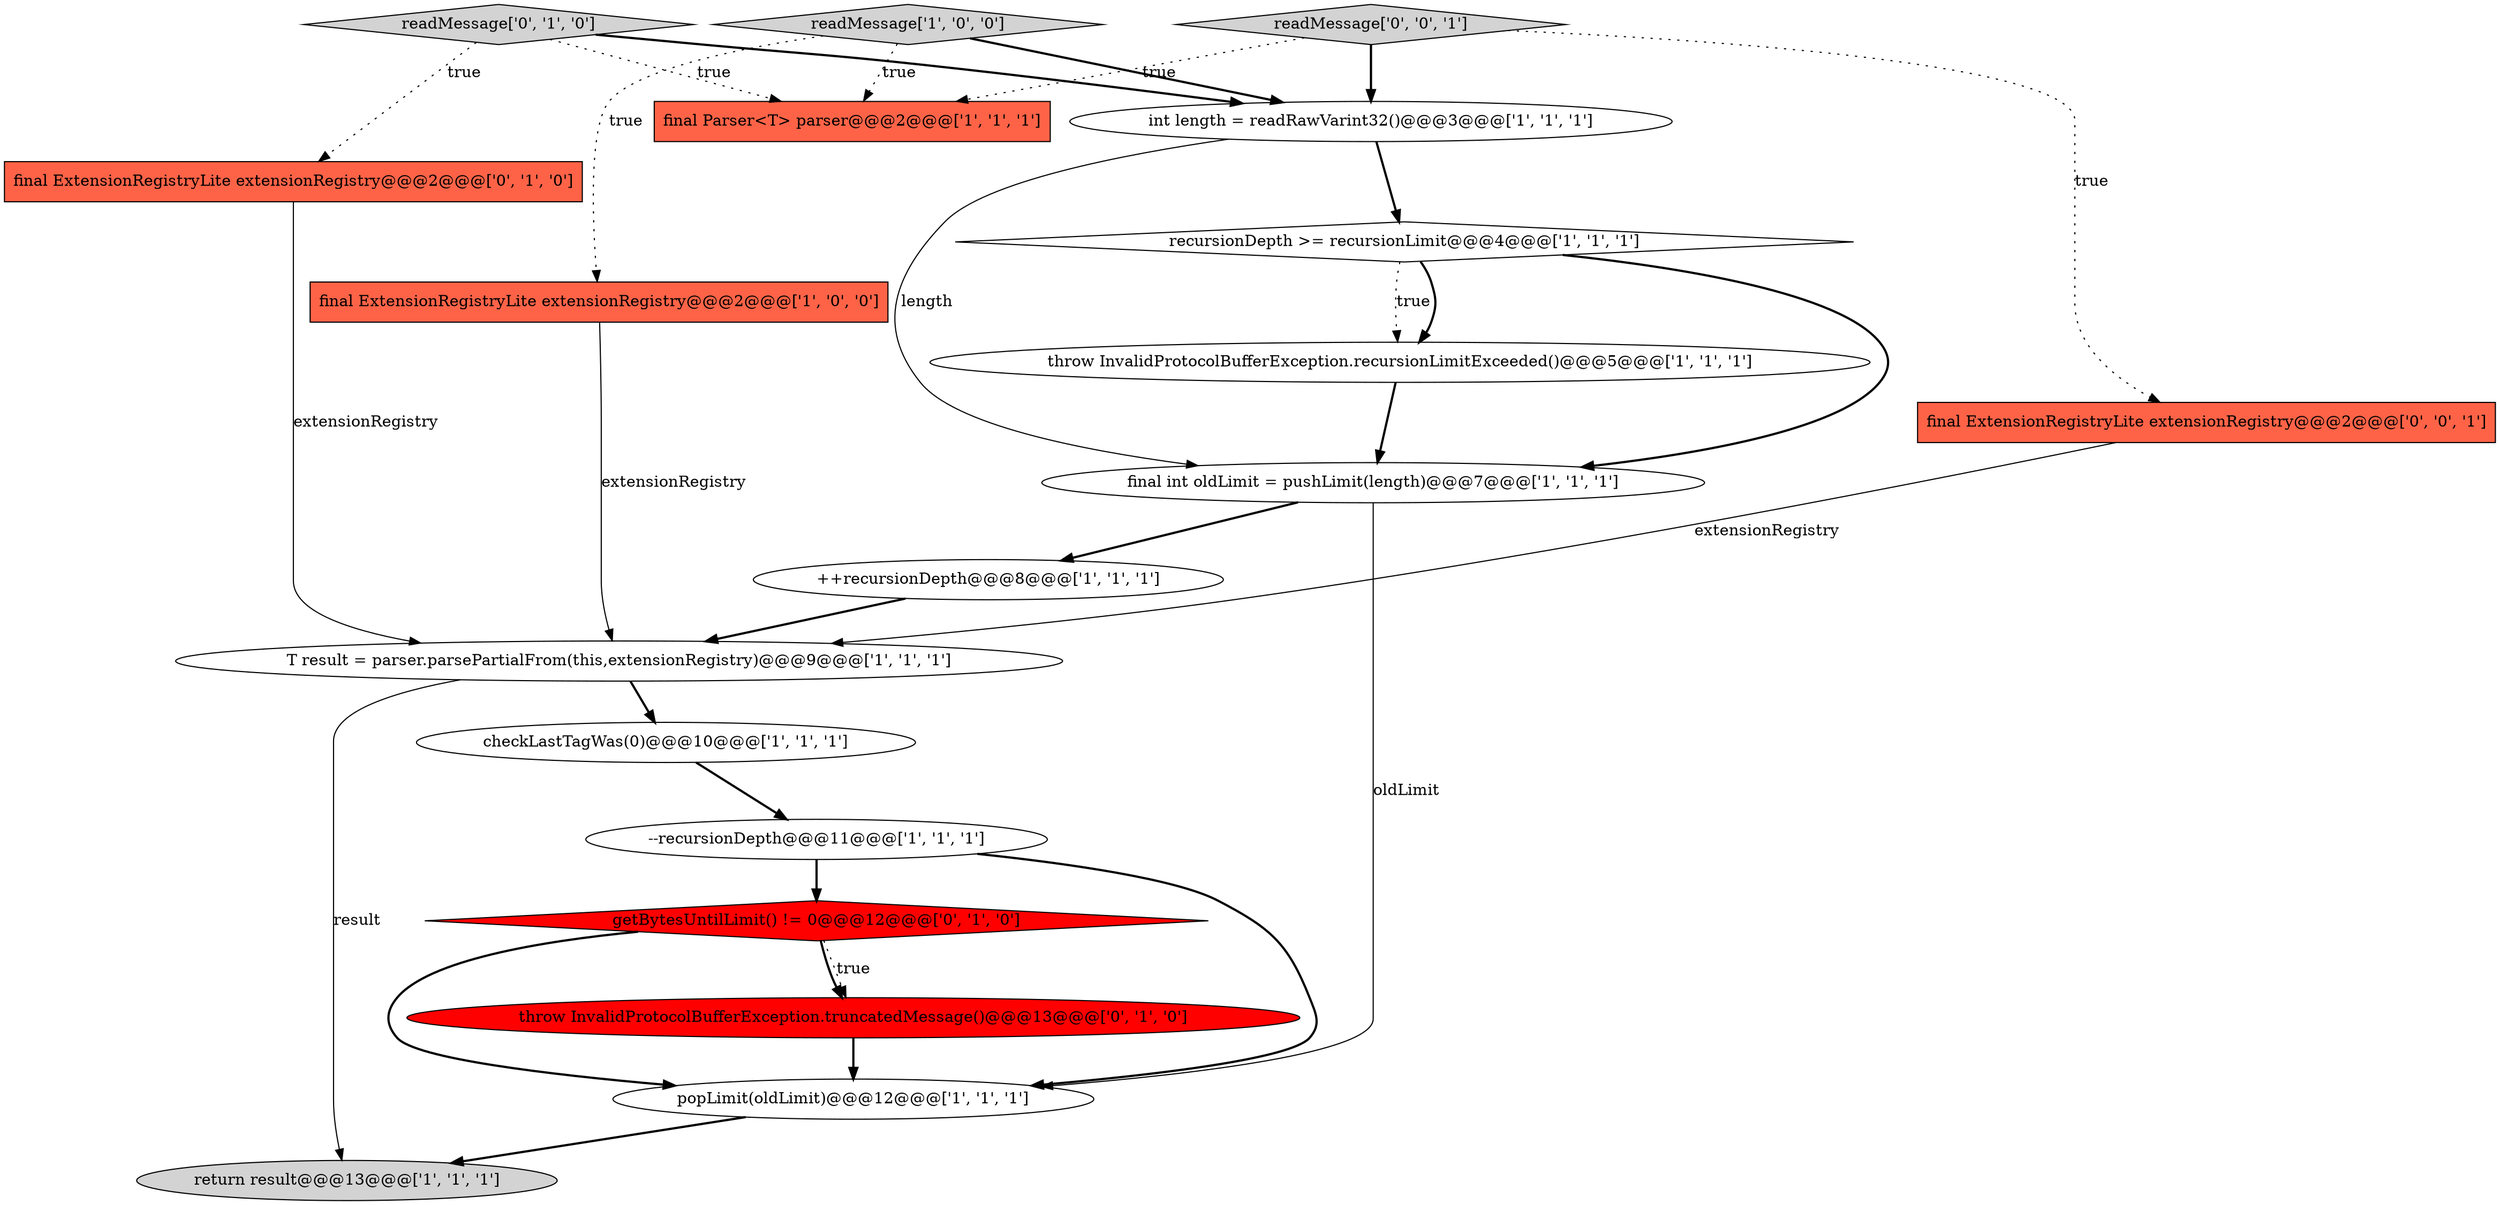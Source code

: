 digraph {
9 [style = filled, label = "final int oldLimit = pushLimit(length)@@@7@@@['1', '1', '1']", fillcolor = white, shape = ellipse image = "AAA0AAABBB1BBB"];
7 [style = filled, label = "int length = readRawVarint32()@@@3@@@['1', '1', '1']", fillcolor = white, shape = ellipse image = "AAA0AAABBB1BBB"];
3 [style = filled, label = "T result = parser.parsePartialFrom(this,extensionRegistry)@@@9@@@['1', '1', '1']", fillcolor = white, shape = ellipse image = "AAA0AAABBB1BBB"];
0 [style = filled, label = "popLimit(oldLimit)@@@12@@@['1', '1', '1']", fillcolor = white, shape = ellipse image = "AAA0AAABBB1BBB"];
12 [style = filled, label = "++recursionDepth@@@8@@@['1', '1', '1']", fillcolor = white, shape = ellipse image = "AAA0AAABBB1BBB"];
14 [style = filled, label = "final ExtensionRegistryLite extensionRegistry@@@2@@@['0', '1', '0']", fillcolor = tomato, shape = box image = "AAA0AAABBB2BBB"];
1 [style = filled, label = "final ExtensionRegistryLite extensionRegistry@@@2@@@['1', '0', '0']", fillcolor = tomato, shape = box image = "AAA0AAABBB1BBB"];
5 [style = filled, label = "recursionDepth >= recursionLimit@@@4@@@['1', '1', '1']", fillcolor = white, shape = diamond image = "AAA0AAABBB1BBB"];
11 [style = filled, label = "return result@@@13@@@['1', '1', '1']", fillcolor = lightgray, shape = ellipse image = "AAA0AAABBB1BBB"];
15 [style = filled, label = "getBytesUntilLimit() != 0@@@12@@@['0', '1', '0']", fillcolor = red, shape = diamond image = "AAA1AAABBB2BBB"];
18 [style = filled, label = "readMessage['0', '0', '1']", fillcolor = lightgray, shape = diamond image = "AAA0AAABBB3BBB"];
2 [style = filled, label = "checkLastTagWas(0)@@@10@@@['1', '1', '1']", fillcolor = white, shape = ellipse image = "AAA0AAABBB1BBB"];
4 [style = filled, label = "throw InvalidProtocolBufferException.recursionLimitExceeded()@@@5@@@['1', '1', '1']", fillcolor = white, shape = ellipse image = "AAA0AAABBB1BBB"];
6 [style = filled, label = "final Parser<T> parser@@@2@@@['1', '1', '1']", fillcolor = tomato, shape = box image = "AAA0AAABBB1BBB"];
10 [style = filled, label = "--recursionDepth@@@11@@@['1', '1', '1']", fillcolor = white, shape = ellipse image = "AAA0AAABBB1BBB"];
13 [style = filled, label = "readMessage['0', '1', '0']", fillcolor = lightgray, shape = diamond image = "AAA0AAABBB2BBB"];
8 [style = filled, label = "readMessage['1', '0', '0']", fillcolor = lightgray, shape = diamond image = "AAA0AAABBB1BBB"];
16 [style = filled, label = "throw InvalidProtocolBufferException.truncatedMessage()@@@13@@@['0', '1', '0']", fillcolor = red, shape = ellipse image = "AAA1AAABBB2BBB"];
17 [style = filled, label = "final ExtensionRegistryLite extensionRegistry@@@2@@@['0', '0', '1']", fillcolor = tomato, shape = box image = "AAA0AAABBB3BBB"];
13->6 [style = dotted, label="true"];
4->9 [style = bold, label=""];
16->0 [style = bold, label=""];
3->11 [style = solid, label="result"];
10->15 [style = bold, label=""];
7->9 [style = solid, label="length"];
5->9 [style = bold, label=""];
17->3 [style = solid, label="extensionRegistry"];
14->3 [style = solid, label="extensionRegistry"];
0->11 [style = bold, label=""];
15->16 [style = dotted, label="true"];
2->10 [style = bold, label=""];
15->16 [style = bold, label=""];
5->4 [style = dotted, label="true"];
8->7 [style = bold, label=""];
18->6 [style = dotted, label="true"];
8->1 [style = dotted, label="true"];
1->3 [style = solid, label="extensionRegistry"];
7->5 [style = bold, label=""];
8->6 [style = dotted, label="true"];
3->2 [style = bold, label=""];
13->7 [style = bold, label=""];
15->0 [style = bold, label=""];
9->0 [style = solid, label="oldLimit"];
10->0 [style = bold, label=""];
5->4 [style = bold, label=""];
12->3 [style = bold, label=""];
9->12 [style = bold, label=""];
18->17 [style = dotted, label="true"];
18->7 [style = bold, label=""];
13->14 [style = dotted, label="true"];
}
